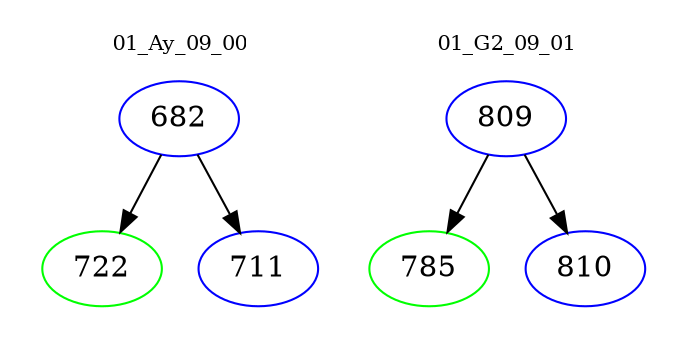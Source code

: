 digraph{
subgraph cluster_0 {
color = white
label = "01_Ay_09_00";
fontsize=10;
T0_682 [label="682", color="blue"]
T0_682 -> T0_722 [color="black"]
T0_722 [label="722", color="green"]
T0_682 -> T0_711 [color="black"]
T0_711 [label="711", color="blue"]
}
subgraph cluster_1 {
color = white
label = "01_G2_09_01";
fontsize=10;
T1_809 [label="809", color="blue"]
T1_809 -> T1_785 [color="black"]
T1_785 [label="785", color="green"]
T1_809 -> T1_810 [color="black"]
T1_810 [label="810", color="blue"]
}
}
